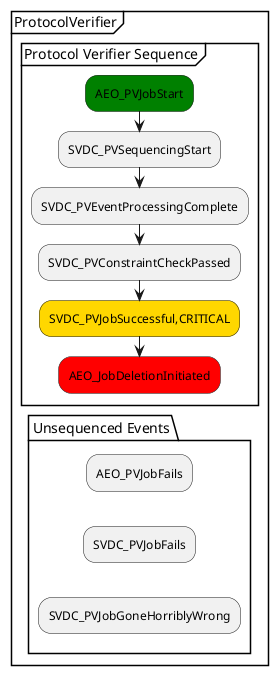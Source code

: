 @startuml
partition "ProtocolVerifier" {
  group "Protocol Verifier Sequence"
    #green:AEO_PVJobStart;
    :SVDC_PVSequencingStart;
    :SVDC_PVEventProcessingComplete;
    :SVDC_PVConstraintCheckPassed;
    #gold:SVDC_PVJobSuccessful,CRITICAL;
    #red:AEO_JobDeletionInitiated;  
    detach
  end group
  package "Unsequenced Events" {
    :AEO_PVJobFails;
    kill
    :SVDC_PVJobFails;
    kill
    :SVDC_PVJobGoneHorriblyWrong;
    kill
  }
}
@enduml
